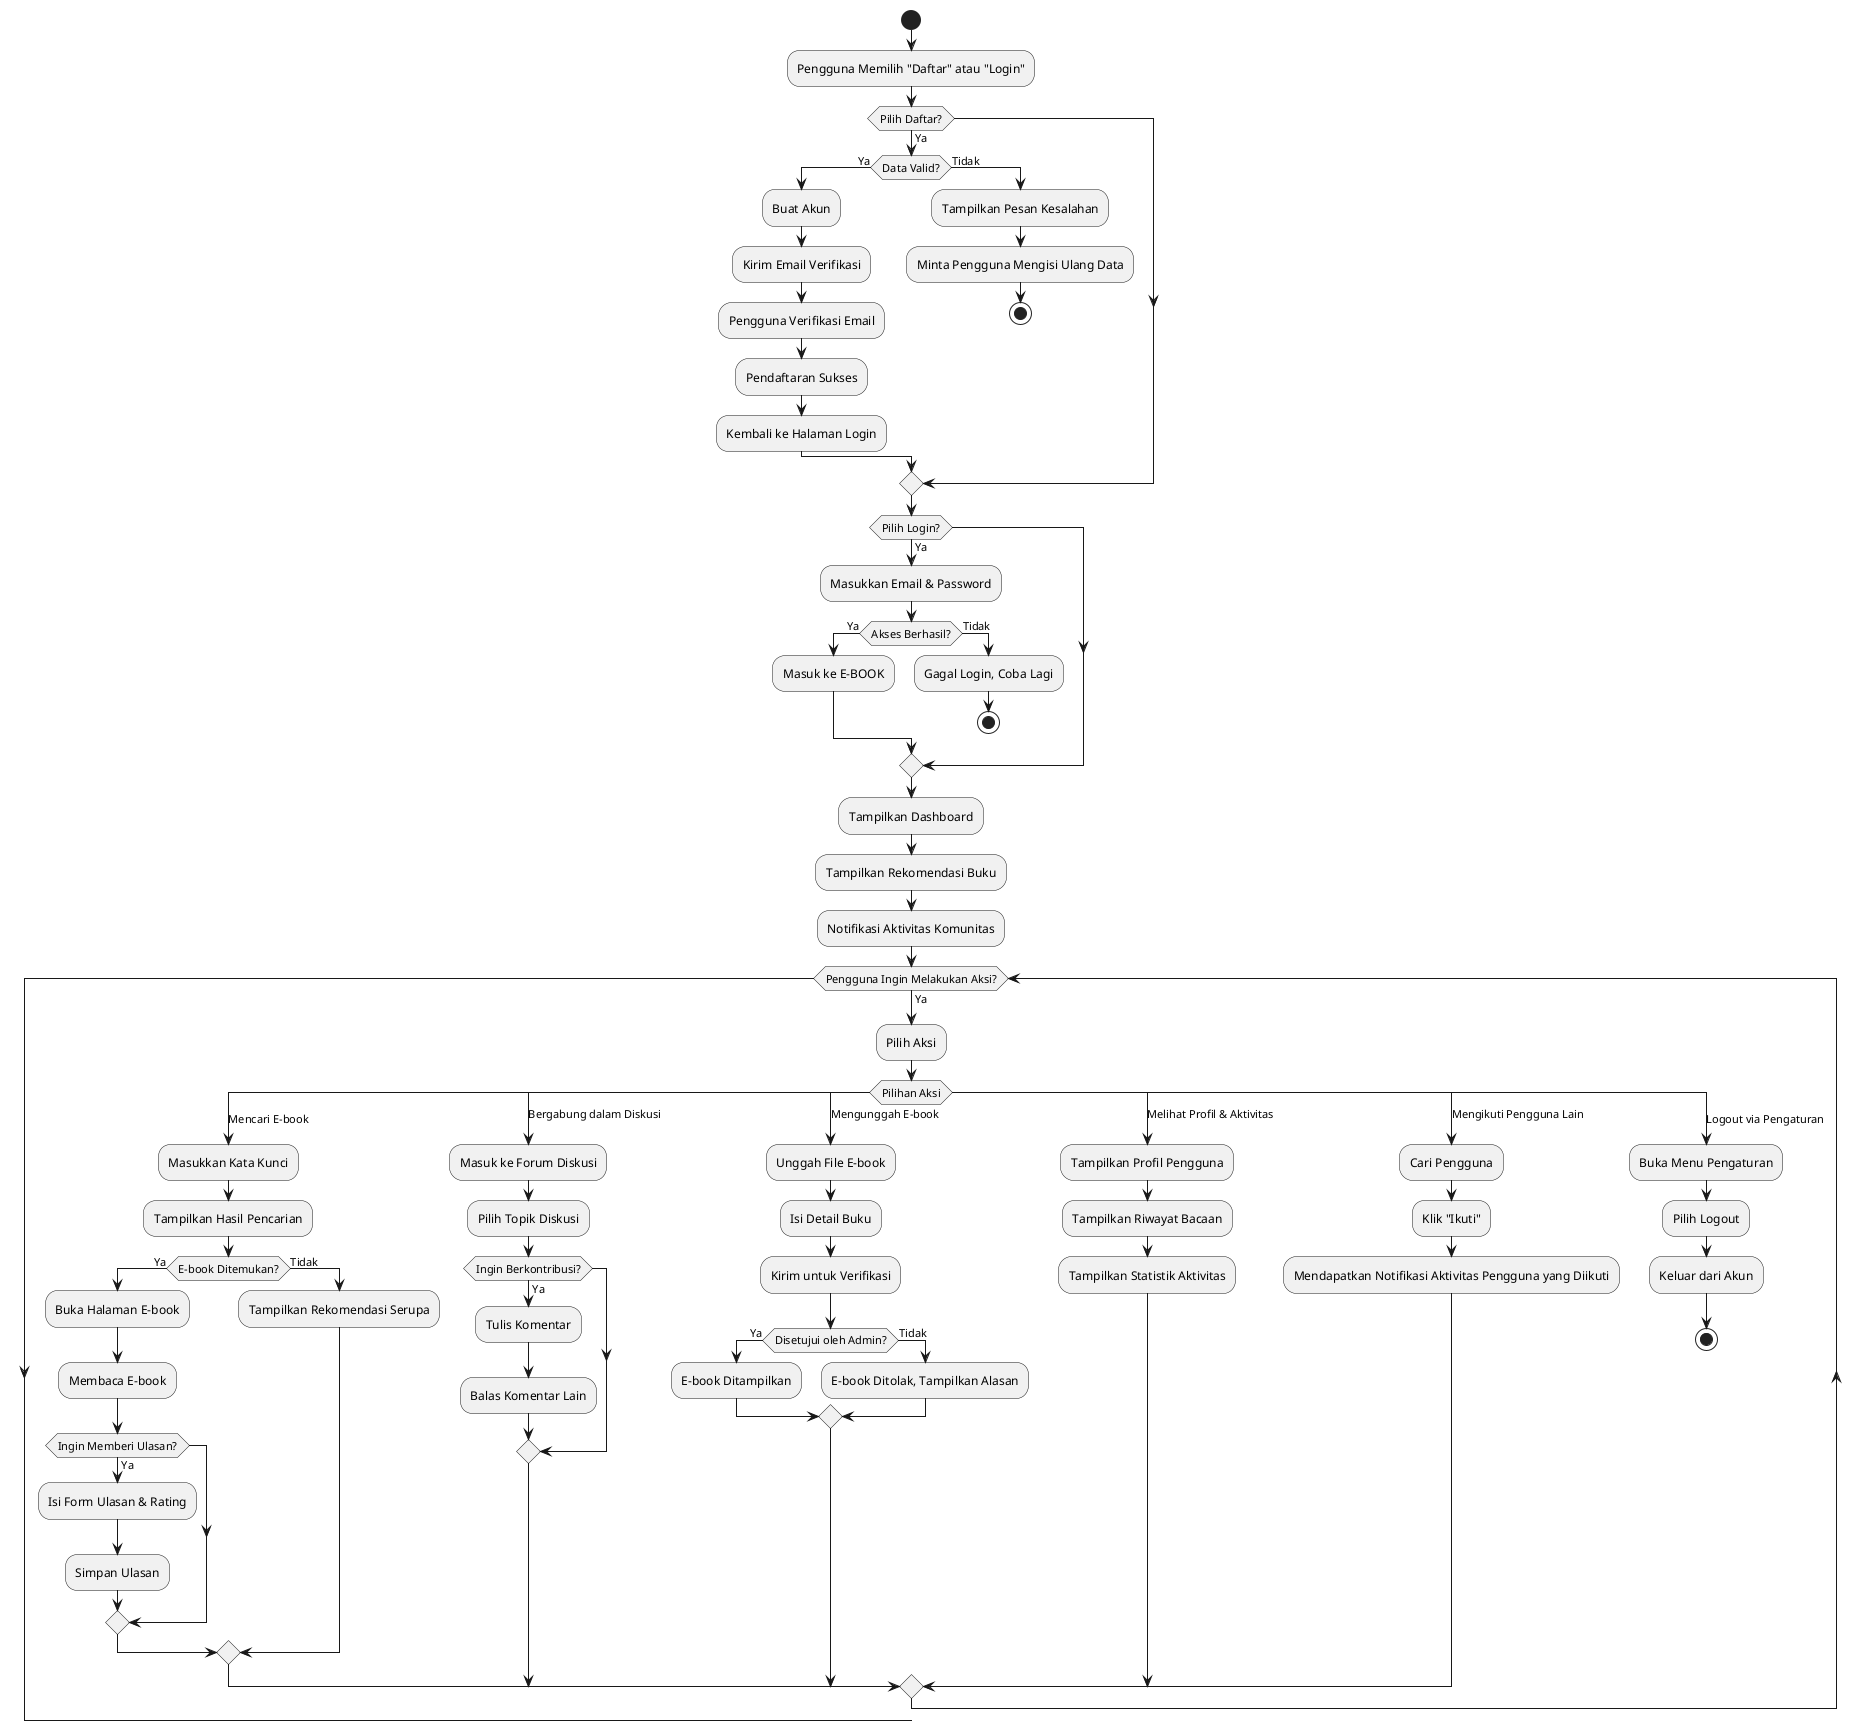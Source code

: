 @startuml

start

:Pengguna Memilih "Daftar" atau "Login";

if (Pilih Daftar?) then (Ya)
    
    if (Data Valid?) then (Ya)
        :Buat Akun;
        :Kirim Email Verifikasi;
        :Pengguna Verifikasi Email;
        :Pendaftaran Sukses;
        :Kembali ke Halaman Login;
    else (Tidak)
        :Tampilkan Pesan Kesalahan;
        :Minta Pengguna Mengisi Ulang Data;
        stop
    endif
endif

if (Pilih Login?) then (Ya)
    :Masukkan Email & Password;

    if (Akses Berhasil?) then (Ya)
        :Masuk ke E-BOOK;
    else (Tidak)
        :Gagal Login, Coba Lagi;
        stop
    endif
endif

:Tampilkan Dashboard;
:Tampilkan Rekomendasi Buku;
:Notifikasi Aktivitas Komunitas;

while (Pengguna Ingin Melakukan Aksi?) is (Ya)
    :Pilih Aksi;

    switch (Pilihan Aksi)
        case (Mencari E-book)
            :Masukkan Kata Kunci;
            :Tampilkan Hasil Pencarian;
            if (E-book Ditemukan?) then (Ya)
                :Buka Halaman E-book;
                :Membaca E-book;
                if (Ingin Memberi Ulasan?) then (Ya)
                    :Isi Form Ulasan & Rating;
                    :Simpan Ulasan;
                endif
            else (Tidak)
                :Tampilkan Rekomendasi Serupa;
            endif
        case (Bergabung dalam Diskusi)
            :Masuk ke Forum Diskusi;
            :Pilih Topik Diskusi;
            if (Ingin Berkontribusi?) then (Ya)
                :Tulis Komentar;
                :Balas Komentar Lain;
            endif
        case (Mengunggah E-book)
            :Unggah File E-book;
            :Isi Detail Buku;
            :Kirim untuk Verifikasi;
            if (Disetujui oleh Admin?) then (Ya)
                :E-book Ditampilkan;
            else (Tidak)
                :E-book Ditolak, Tampilkan Alasan;
            endif
        case (Melihat Profil & Aktivitas)
            :Tampilkan Profil Pengguna;
            :Tampilkan Riwayat Bacaan;
            :Tampilkan Statistik Aktivitas;
        case (Mengikuti Pengguna Lain)
            :Cari Pengguna;
            :Klik "Ikuti";
            :Mendapatkan Notifikasi Aktivitas Pengguna yang Diikuti;
        case (Logout via Pengaturan)
            :Buka Menu Pengaturan;
            :Pilih Logout;
            :Keluar dari Akun;
            stop
    endswitch
endwhile



@enduml
